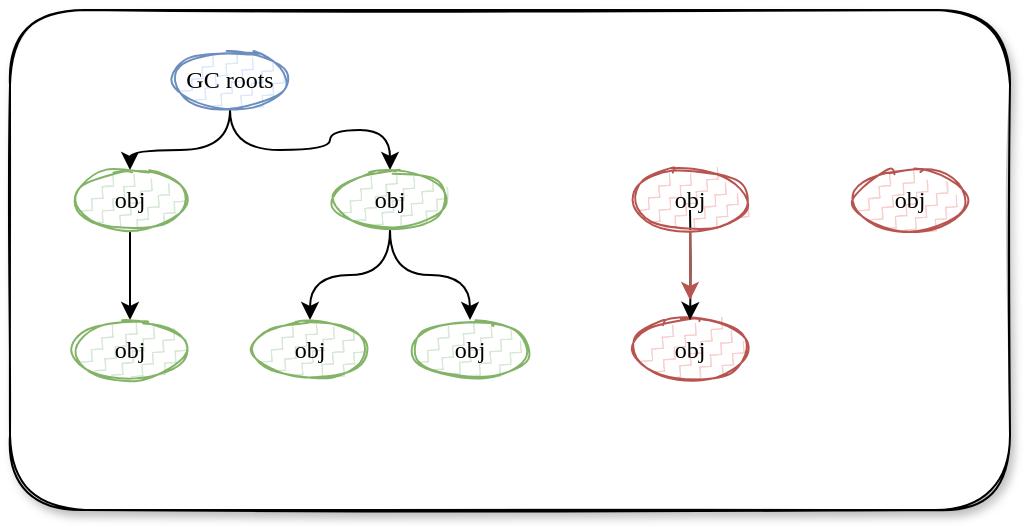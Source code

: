 <mxfile version="15.9.6" type="github">
  <diagram id="prgCiOPhusB6oiSLuEne" name="Page-1">
    <mxGraphModel dx="813" dy="435" grid="1" gridSize="10" guides="1" tooltips="1" connect="1" arrows="1" fold="1" page="1" pageScale="1" pageWidth="827" pageHeight="1169" math="0" shadow="0">
      <root>
        <mxCell id="0" />
        <mxCell id="1" parent="0" />
        <mxCell id="7_yogvfVb-Aqf2SDiVIj-9" value="" style="rounded=1;whiteSpace=wrap;html=1;shadow=1;sketch=1;strokeWidth=1;" vertex="1" parent="1">
          <mxGeometry x="140" y="40" width="500" height="250" as="geometry" />
        </mxCell>
        <mxCell id="7_yogvfVb-Aqf2SDiVIj-22" style="edgeStyle=orthogonalEdgeStyle;orthogonalLoop=1;jettySize=auto;html=1;exitX=0.5;exitY=1;exitDx=0;exitDy=0;entryX=0.5;entryY=0;entryDx=0;entryDy=0;fontFamily=Comic Sans MS;curved=1;" edge="1" parent="1" source="7_yogvfVb-Aqf2SDiVIj-10" target="7_yogvfVb-Aqf2SDiVIj-11">
          <mxGeometry relative="1" as="geometry" />
        </mxCell>
        <mxCell id="7_yogvfVb-Aqf2SDiVIj-24" style="edgeStyle=orthogonalEdgeStyle;curved=1;orthogonalLoop=1;jettySize=auto;html=1;exitX=0.5;exitY=1;exitDx=0;exitDy=0;entryX=0.5;entryY=0;entryDx=0;entryDy=0;fontFamily=Comic Sans MS;" edge="1" parent="1" source="7_yogvfVb-Aqf2SDiVIj-10" target="7_yogvfVb-Aqf2SDiVIj-19">
          <mxGeometry relative="1" as="geometry" />
        </mxCell>
        <mxCell id="7_yogvfVb-Aqf2SDiVIj-10" value="GC roots" style="ellipse;whiteSpace=wrap;html=1;rounded=1;shadow=0;sketch=1;strokeWidth=1;fillColor=#dae8fc;strokeColor=#6c8ebf;fillStyle=zigzag-line;fontFamily=Comic Sans MS;" vertex="1" parent="1">
          <mxGeometry x="220" y="60" width="60" height="30" as="geometry" />
        </mxCell>
        <mxCell id="7_yogvfVb-Aqf2SDiVIj-23" style="edgeStyle=orthogonalEdgeStyle;curved=1;orthogonalLoop=1;jettySize=auto;html=1;exitX=0.5;exitY=1;exitDx=0;exitDy=0;entryX=0.5;entryY=0;entryDx=0;entryDy=0;fontFamily=Comic Sans MS;" edge="1" parent="1" source="7_yogvfVb-Aqf2SDiVIj-11" target="7_yogvfVb-Aqf2SDiVIj-18">
          <mxGeometry relative="1" as="geometry" />
        </mxCell>
        <mxCell id="7_yogvfVb-Aqf2SDiVIj-11" value="obj" style="ellipse;whiteSpace=wrap;html=1;rounded=1;shadow=0;sketch=1;strokeWidth=1;fillColor=#d5e8d4;strokeColor=#82b366;fillStyle=zigzag-line;fontFamily=Comic Sans MS;" vertex="1" parent="1">
          <mxGeometry x="170" y="120" width="60" height="30" as="geometry" />
        </mxCell>
        <mxCell id="7_yogvfVb-Aqf2SDiVIj-17" value="obj" style="ellipse;whiteSpace=wrap;html=1;rounded=1;shadow=0;sketch=1;strokeWidth=1;fillColor=#d5e8d4;strokeColor=#82b366;fillStyle=zigzag-line;fontFamily=Comic Sans MS;" vertex="1" parent="1">
          <mxGeometry x="340" y="195" width="60" height="30" as="geometry" />
        </mxCell>
        <mxCell id="7_yogvfVb-Aqf2SDiVIj-18" value="obj" style="ellipse;whiteSpace=wrap;html=1;rounded=1;shadow=0;sketch=1;strokeWidth=1;fillColor=#d5e8d4;strokeColor=#82b366;fillStyle=zigzag-line;fontFamily=Comic Sans MS;" vertex="1" parent="1">
          <mxGeometry x="170" y="195" width="60" height="30" as="geometry" />
        </mxCell>
        <mxCell id="7_yogvfVb-Aqf2SDiVIj-25" style="edgeStyle=orthogonalEdgeStyle;curved=1;orthogonalLoop=1;jettySize=auto;html=1;exitX=0.5;exitY=1;exitDx=0;exitDy=0;entryX=0.5;entryY=0;entryDx=0;entryDy=0;fontFamily=Comic Sans MS;" edge="1" parent="1" source="7_yogvfVb-Aqf2SDiVIj-19" target="7_yogvfVb-Aqf2SDiVIj-20">
          <mxGeometry relative="1" as="geometry" />
        </mxCell>
        <mxCell id="7_yogvfVb-Aqf2SDiVIj-26" style="edgeStyle=orthogonalEdgeStyle;curved=1;orthogonalLoop=1;jettySize=auto;html=1;entryX=0.5;entryY=0;entryDx=0;entryDy=0;fontFamily=Comic Sans MS;" edge="1" parent="1" source="7_yogvfVb-Aqf2SDiVIj-19" target="7_yogvfVb-Aqf2SDiVIj-17">
          <mxGeometry relative="1" as="geometry" />
        </mxCell>
        <mxCell id="7_yogvfVb-Aqf2SDiVIj-19" value="obj" style="ellipse;whiteSpace=wrap;html=1;rounded=1;shadow=0;sketch=1;strokeWidth=1;fillColor=#d5e8d4;strokeColor=#82b366;fillStyle=zigzag-line;fontFamily=Comic Sans MS;" vertex="1" parent="1">
          <mxGeometry x="300" y="120" width="60" height="30" as="geometry" />
        </mxCell>
        <mxCell id="7_yogvfVb-Aqf2SDiVIj-20" value="obj" style="ellipse;whiteSpace=wrap;html=1;rounded=1;shadow=0;sketch=1;strokeWidth=1;fillColor=#d5e8d4;strokeColor=#82b366;fillStyle=zigzag-line;fontFamily=Comic Sans MS;" vertex="1" parent="1">
          <mxGeometry x="260" y="195" width="60" height="30" as="geometry" />
        </mxCell>
        <mxCell id="7_yogvfVb-Aqf2SDiVIj-27" value="obj" style="ellipse;whiteSpace=wrap;html=1;rounded=1;shadow=0;sketch=1;strokeWidth=1;fillColor=#f8cecc;strokeColor=#b85450;fillStyle=zigzag-line;fontFamily=Comic Sans MS;" vertex="1" parent="1">
          <mxGeometry x="560" y="120" width="60" height="30" as="geometry" />
        </mxCell>
        <mxCell id="7_yogvfVb-Aqf2SDiVIj-28" value="obj" style="ellipse;whiteSpace=wrap;html=1;rounded=1;shadow=0;sketch=1;strokeWidth=1;fillColor=#f8cecc;strokeColor=#b85450;fillStyle=zigzag-line;fontFamily=Comic Sans MS;" vertex="1" parent="1">
          <mxGeometry x="450" y="195" width="60" height="30" as="geometry" />
        </mxCell>
        <mxCell id="7_yogvfVb-Aqf2SDiVIj-30" style="edgeStyle=orthogonalEdgeStyle;curved=1;orthogonalLoop=1;jettySize=auto;html=1;exitX=0.5;exitY=1;exitDx=0;exitDy=0;entryX=0.5;entryY=0;entryDx=0;entryDy=0;fontFamily=Comic Sans MS;" edge="1" parent="1" target="7_yogvfVb-Aqf2SDiVIj-28">
          <mxGeometry relative="1" as="geometry">
            <mxPoint x="480" y="140" as="sourcePoint" />
          </mxGeometry>
        </mxCell>
        <mxCell id="7_yogvfVb-Aqf2SDiVIj-31" style="edgeStyle=orthogonalEdgeStyle;curved=1;orthogonalLoop=1;jettySize=auto;html=1;exitX=0.5;exitY=1;exitDx=0;exitDy=0;entryX=0.5;entryY=0;entryDx=0;entryDy=0;fontFamily=Comic Sans MS;fillColor=#f8cecc;strokeColor=#b85450;" edge="1" source="7_yogvfVb-Aqf2SDiVIj-32" parent="1">
          <mxGeometry relative="1" as="geometry">
            <mxPoint x="480" y="185" as="targetPoint" />
          </mxGeometry>
        </mxCell>
        <mxCell id="7_yogvfVb-Aqf2SDiVIj-32" value="obj" style="ellipse;whiteSpace=wrap;html=1;rounded=1;shadow=0;sketch=1;strokeWidth=1;fillColor=#f8cecc;strokeColor=#b85450;fillStyle=zigzag-line;fontFamily=Comic Sans MS;" vertex="1" parent="1">
          <mxGeometry x="450" y="120" width="60" height="30" as="geometry" />
        </mxCell>
      </root>
    </mxGraphModel>
  </diagram>
</mxfile>
